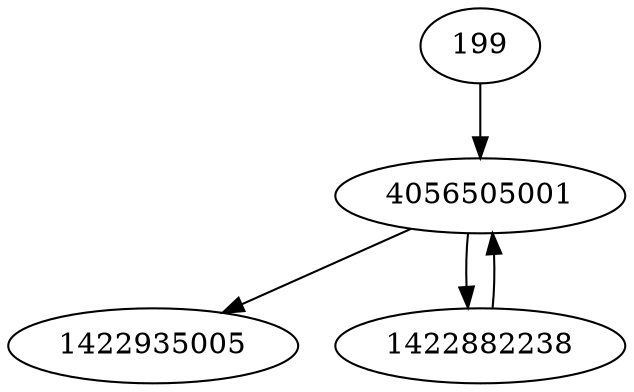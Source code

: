 strict digraph  {
4056505001;
1422935005;
1422882238;
199;
4056505001 -> 1422882238;
4056505001 -> 1422935005;
1422882238 -> 4056505001;
199 -> 4056505001;
}
